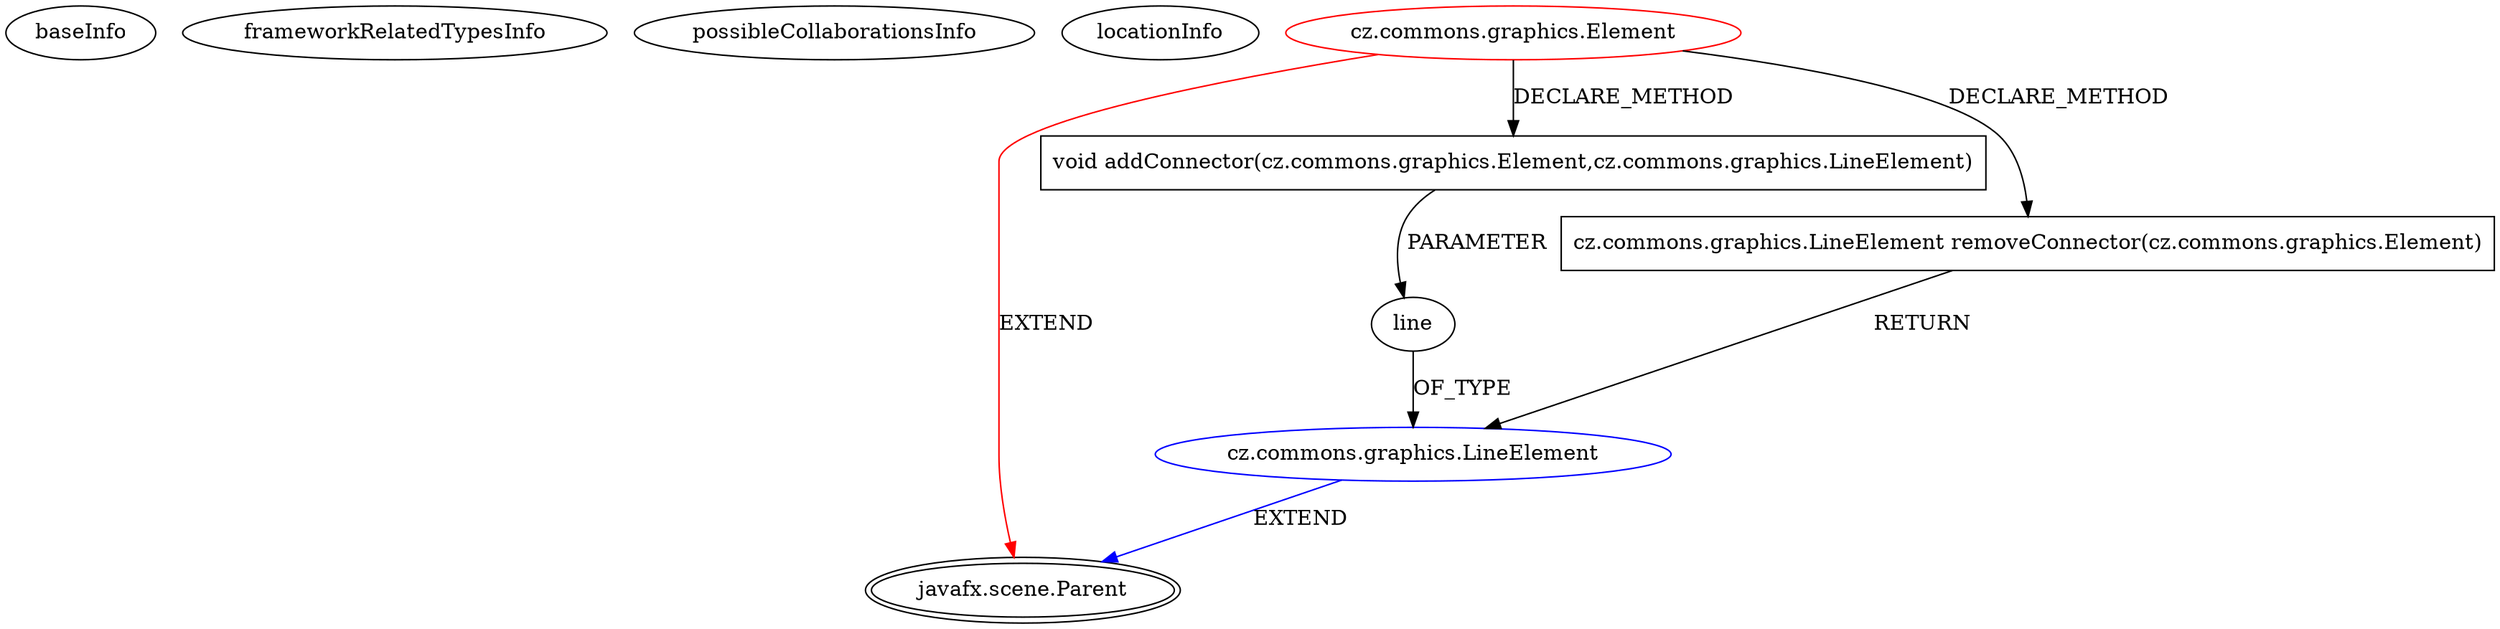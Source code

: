 digraph {
baseInfo[graphId=924,category="extension_graph",isAnonymous=false,possibleRelation=true]
frameworkRelatedTypesInfo[0="javafx.scene.Parent"]
possibleCollaborationsInfo[0="924~CLIENT_METHOD_DECLARATION-RETURN_TYPE-CLIENT_METHOD_DECLARATION-PARAMETER_DECLARATION-~javafx.scene.Parent ~javafx.scene.Parent ~false~false"]
locationInfo[projectName="Maxxa-MT-common",filePath="/Maxxa-MT-common/MT-common-master/src/cz/commons/graphics/Element.java",contextSignature="Element",graphId="924"]
0[label="cz.commons.graphics.Element",vertexType="ROOT_CLIENT_CLASS_DECLARATION",isFrameworkType=false,color=red]
1[label="javafx.scene.Parent",vertexType="FRAMEWORK_CLASS_TYPE",isFrameworkType=true,peripheries=2]
2[label="void addConnector(cz.commons.graphics.Element,cz.commons.graphics.LineElement)",vertexType="CLIENT_METHOD_DECLARATION",isFrameworkType=false,shape=box]
3[label="line",vertexType="PARAMETER_DECLARATION",isFrameworkType=false]
4[label="cz.commons.graphics.LineElement",vertexType="REFERENCE_CLIENT_CLASS_DECLARATION",isFrameworkType=false,color=blue]
6[label="cz.commons.graphics.LineElement removeConnector(cz.commons.graphics.Element)",vertexType="CLIENT_METHOD_DECLARATION",isFrameworkType=false,shape=box]
0->1[label="EXTEND",color=red]
0->2[label="DECLARE_METHOD"]
4->1[label="EXTEND",color=blue]
3->4[label="OF_TYPE"]
2->3[label="PARAMETER"]
0->6[label="DECLARE_METHOD"]
6->4[label="RETURN"]
}
